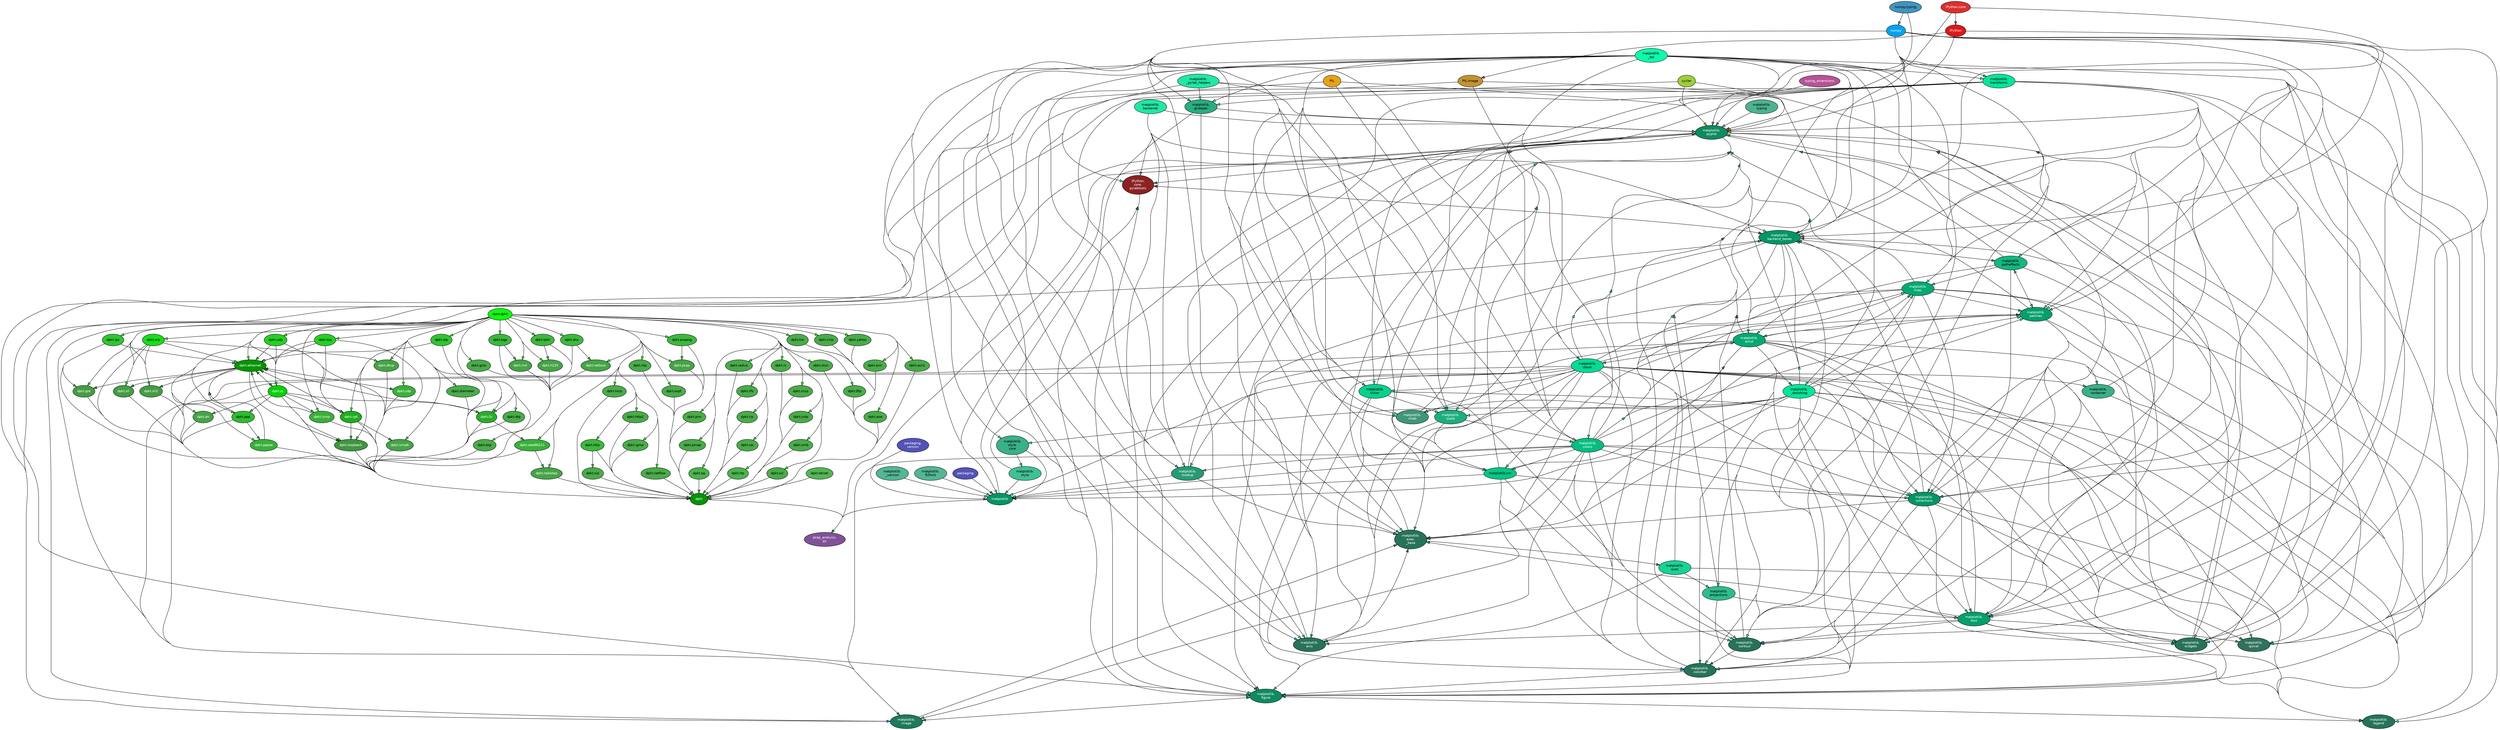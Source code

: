 
digraph G {
    concentrate = true;

    rankdir = TB;
    node [style=filled,fillcolor="#ffffff",fontcolor="#000000",fontname=Helvetica,fontsize=10];

    cycler [fillcolor="#9dce3b"];
    dpkt [fillcolor="#039503",fontcolor="#ffffff"];
    dpkt_ah [fillcolor="#46a446",fontcolor="#ffffff",label="dpkt.ah"];
    dpkt_aim [fillcolor="#49ac49",label="dpkt.aim"];
    dpkt_aoe [fillcolor="#49ac49",label="dpkt.aoe"];
    dpkt_arp [fillcolor="#18dd18",label="dpkt.arp"];
    dpkt_asn1 [fillcolor="#49ac49",label="dpkt.asn1"];
    dpkt_bgp [fillcolor="#3db83d",label="dpkt.bgp"];
    dpkt_cdp [fillcolor="#3ab03a",fontcolor="#ffffff",label="dpkt.cdp"];
    dpkt_dhcp [fillcolor="#46a446",fontcolor="#ffffff",label="dpkt.dhcp"];
    dpkt_diameter [fillcolor="#49ac49",label="dpkt.diameter"];
    dpkt_dns [fillcolor="#3db83d",label="dpkt.dns"];
    dpkt_dpkt [fillcolor="#10f910",label="dpkt.dpkt"];
    dpkt_dtp [fillcolor="#49ac49",label="dpkt.dtp"];
    dpkt_esp [fillcolor="#49ac49",label="dpkt.esp"];
    dpkt_ethernet [fillcolor="#039503",fontcolor="#ffffff",label="dpkt.ethernet"];
    dpkt_gre [fillcolor="#439d43",fontcolor="#ffffff",label="dpkt.gre"];
    dpkt_gzip [fillcolor="#49ac49",label="dpkt.gzip"];
    dpkt_h225 [fillcolor="#46a446",fontcolor="#ffffff",label="dpkt.h225"];
    dpkt_hsrp [fillcolor="#49ac49",label="dpkt.hsrp"];
    dpkt_http [fillcolor="#3db83d",label="dpkt.http"];
    dpkt_http2 [fillcolor="#49ac49",label="dpkt.http2"];
    dpkt_icmp [fillcolor="#3ab03a",fontcolor="#ffffff",label="dpkt.icmp"];
    dpkt_icmp6 [fillcolor="#46a446",fontcolor="#ffffff",label="dpkt.icmp6"];
    dpkt_ieee80211 [fillcolor="#3ab03a",fontcolor="#ffffff",label="dpkt.ieee80211"];
    dpkt_igmp [fillcolor="#49ac49",label="dpkt.igmp"];
    dpkt_ip [fillcolor="#05d105",fontcolor="#ffffff",label="dpkt.ip"];
    dpkt_ip6 [fillcolor="#1eae1e",fontcolor="#ffffff",label="dpkt.ip6"];
    dpkt_ipx [fillcolor="#31c431",label="dpkt.ipx"];
    dpkt_llc [fillcolor="#2bac2b",fontcolor="#ffffff",label="dpkt.llc"];
    dpkt_loopback [fillcolor="#409640",fontcolor="#ffffff",label="dpkt.loopback"];
    dpkt_mrt [fillcolor="#46a446",fontcolor="#ffffff",label="dpkt.mrt"];
    dpkt_netbios [fillcolor="#46a446",fontcolor="#ffffff",label="dpkt.netbios"];
    dpkt_netflow [fillcolor="#49ac49",label="dpkt.netflow"];
    dpkt_ntp [fillcolor="#49ac49",label="dpkt.ntp"];
    dpkt_ospf [fillcolor="#49ac49",label="dpkt.ospf"];
    dpkt_pcap [fillcolor="#46a446",fontcolor="#ffffff",label="dpkt.pcap"];
    dpkt_pcapng [fillcolor="#3db83d",label="dpkt.pcapng"];
    dpkt_pim [fillcolor="#49ac49",label="dpkt.pim"];
    dpkt_pmap [fillcolor="#49ac49",label="dpkt.pmap"];
    dpkt_ppp [fillcolor="#2fbc2f",label="dpkt.ppp"];
    dpkt_pppoe [fillcolor="#3ab03a",fontcolor="#ffffff",label="dpkt.pppoe"];
    dpkt_qq [fillcolor="#4cb34c",label="dpkt.qq"];
    dpkt_radiotap [fillcolor="#46a446",fontcolor="#ffffff",label="dpkt.radiotap"];
    dpkt_radius [fillcolor="#49ac49",label="dpkt.radius"];
    dpkt_rfb [fillcolor="#49ac49",label="dpkt.rfb"];
    dpkt_rip [fillcolor="#49ac49",label="dpkt.rip"];
    dpkt_rpc [fillcolor="#49ac49",label="dpkt.rpc"];
    dpkt_rtp [fillcolor="#4cb34c",label="dpkt.rtp"];
    dpkt_rx [fillcolor="#49ac49",label="dpkt.rx"];
    dpkt_sccp [fillcolor="#49ac49",label="dpkt.sccp"];
    dpkt_sctp [fillcolor="#49ac49",label="dpkt.sctp"];
    dpkt_sip [fillcolor="#49ac49",label="dpkt.sip"];
    dpkt_sll [fillcolor="#439d43",fontcolor="#ffffff",label="dpkt.sll"];
    dpkt_sll2 [fillcolor="#439d43",fontcolor="#ffffff",label="dpkt.sll2"];
    dpkt_smb [fillcolor="#49ac49",label="dpkt.smb"];
    dpkt_ssl [fillcolor="#49ac49",label="dpkt.ssl"];
    dpkt_stp [fillcolor="#31c431",label="dpkt.stp"];
    dpkt_stun [fillcolor="#49ac49",label="dpkt.stun"];
    dpkt_tcp [fillcolor="#24d024",label="dpkt.tcp"];
    dpkt_telnet [fillcolor="#53b653",label="dpkt.telnet"];
    dpkt_tftp [fillcolor="#49ac49",label="dpkt.tftp"];
    dpkt_tns [fillcolor="#49ac49",label="dpkt.tns"];
    dpkt_tpkt [fillcolor="#3db83d",label="dpkt.tpkt"];
    dpkt_udp [fillcolor="#24d024",label="dpkt.udp"];
    dpkt_vrrp [fillcolor="#49ac49",label="dpkt.vrrp"];
    dpkt_yahoo [fillcolor="#49ac49",label="dpkt.yahoo"];
    IPython [fillcolor="#dd1818",fontcolor="#ffffff"];
    IPython_core [fillcolor="#db2f2f",fontcolor="#ffffff",label="IPython.core"];
    IPython_core_pylabtools [fillcolor="#8b2222",fontcolor="#ffffff",label="IPython\.\ncore\.\npylabtools"];
    matplotlib [fillcolor="#039565",fontcolor="#ffffff"];
    matplotlib__api [fillcolor="#10f9ac",label="matplotlib\.\n_api"];
    matplotlib__docstring [fillcolor="#05e59b",label="matplotlib\.\n_docstring"];
    matplotlib__pylab_helpers [fillcolor="#22e7a5",label="matplotlib\.\n_pylab_helpers"];
    matplotlib__version [fillcolor="#53b695",label="matplotlib\.\n_version"];
    matplotlib_artist [fillcolor="#04a972",fontcolor="#ffffff",label="matplotlib\.\nartist"];
    matplotlib_axes [fillcolor="#17d395",label="matplotlib\.\naxes"];
    matplotlib_axes__base [fillcolor="#267359",fontcolor="#ffffff",label="matplotlib\.\naxes\.\n_base"];
    matplotlib_axis [fillcolor="#267359",fontcolor="#ffffff",label="matplotlib\.\naxis"];
    matplotlib_backend_bases [fillcolor="#039565",fontcolor="#ffffff",label="matplotlib\.\nbackend_bases"];
    matplotlib_backends [fillcolor="#22e7a5",label="matplotlib\.\nbackends"];
    matplotlib_cbook [fillcolor="#05db94",label="matplotlib\.\ncbook"];
    matplotlib_cm [fillcolor="#05c786",label="matplotlib.cm"];
    matplotlib_collections [fillcolor="#039565",fontcolor="#ffffff",label="matplotlib\.\ncollections"];
    matplotlib_colorbar [fillcolor="#267359",fontcolor="#ffffff",label="matplotlib\.\ncolorbar"];
    matplotlib_colors [fillcolor="#04bd80",fontcolor="#ffffff",label="matplotlib\.\ncolors"];
    matplotlib_container [fillcolor="#3ab089",label="matplotlib\.\ncontainer"];
    matplotlib_contour [fillcolor="#267359",fontcolor="#ffffff",label="matplotlib\.\ncontour"];
    matplotlib_figure [fillcolor="#0f8a61",fontcolor="#ffffff",label="matplotlib\.\nfigure"];
    matplotlib_ft2font [fillcolor="#53b695",label="matplotlib\.\nft2font"];
    matplotlib_gridspec [fillcolor="#2bac81",label="matplotlib\.\ngridspec"];
    matplotlib_image [fillcolor="#1e7a5c",fontcolor="#ffffff",label="matplotlib\.\nimage"];
    matplotlib_legend [fillcolor="#267359",fontcolor="#ffffff",label="matplotlib\.\nlegend"];
    matplotlib_lines [fillcolor="#04a972",fontcolor="#ffffff",label="matplotlib\.\nlines"];
    matplotlib_mlab [fillcolor="#409679",fontcolor="#ffffff",label="matplotlib\.\nmlab"];
    matplotlib_patches [fillcolor="#049f6b",fontcolor="#ffffff",label="matplotlib\.\npatches"];
    matplotlib_patheffects [fillcolor="#14b881",label="matplotlib\.\npatheffects"];
    matplotlib_projections [fillcolor="#2fbc8d",label="matplotlib\.\nprojections"];
    matplotlib_pyplot [fillcolor="#0f8a61",fontcolor="#ffffff",label="matplotlib\.\npyplot"];
    matplotlib_quiver [fillcolor="#31725c",fontcolor="#ffffff",label="matplotlib\.\nquiver"];
    matplotlib_rcsetup [fillcolor="#269b74",fontcolor="#ffffff",label="matplotlib\.\nrcsetup"];
    matplotlib_scale [fillcolor="#1eae7e",fontcolor="#ffffff",label="matplotlib\.\nscale"];
    matplotlib_style [fillcolor="#40c095",label="matplotlib\.\nstyle"];
    matplotlib_style_core [fillcolor="#3ab089",label="matplotlib\.\nstyle\.\ncore"];
    matplotlib_text [fillcolor="#049f6b",fontcolor="#ffffff",label="matplotlib\.\ntext"];
    matplotlib_ticker [fillcolor="#05d18d",label="matplotlib\.\nticker"];
    matplotlib_transforms [fillcolor="#05e59b",label="matplotlib\.\ntransforms"];
    matplotlib_typing [fillcolor="#4cb391",label="matplotlib\.\ntyping"];
    matplotlib_widgets [fillcolor="#267359",fontcolor="#ffffff",label="matplotlib\.\nwidgets"];
    numpy [fillcolor="#06a1ef",fontcolor="#ffffff"];
    numpy_typing [fillcolor="#4095c0",label="numpy.typing"];
    packaging [fillcolor="#5353b6",fontcolor="#ffffff"];
    packaging_version [fillcolor="#5353b6",fontcolor="#ffffff",label="packaging\.\nversion"];
    pcap_analysis_py [fillcolor="#815299",fontcolor="#ffffff",label="pcap_analysis\.\npy"];
    PIL [fillcolor="#e6a219"];
    PIL_Image [fillcolor="#c49331",label="PIL.Image"];
    typing_extensions [fillcolor="#b65395",fontcolor="#ffffff"];
    cycler -> matplotlib_pyplot [fillcolor="#9dce3b",minlen="2"];
    cycler -> matplotlib_rcsetup [fillcolor="#9dce3b",minlen="2"];
    cycler -> matplotlib_widgets [fillcolor="#9dce3b",minlen="2"];
    dpkt -> pcap_analysis_py [fillcolor="#039503",minlen="2"];
    dpkt_ah -> dpkt [fillcolor="#46a446"];
    dpkt_aim -> dpkt [fillcolor="#49ac49"];
    dpkt_aoe -> dpkt [fillcolor="#49ac49"];
    dpkt_arp -> dpkt [fillcolor="#18dd18"];
    dpkt_arp -> dpkt_dhcp [fillcolor="#18dd18"];
    dpkt_arp -> dpkt_ethernet [fillcolor="#18dd18"];
    dpkt_arp -> dpkt_sll [fillcolor="#18dd18"];
    dpkt_arp -> dpkt_sll2 [fillcolor="#18dd18"];
    dpkt_asn1 -> dpkt [fillcolor="#49ac49"];
    dpkt_bgp -> dpkt [fillcolor="#3db83d"];
    dpkt_bgp -> dpkt_mrt [fillcolor="#3db83d"];
    dpkt_cdp -> dpkt [fillcolor="#3ab03a"];
    dpkt_cdp -> dpkt_ethernet [fillcolor="#3ab03a"];
    dpkt_dhcp -> dpkt [fillcolor="#46a446"];
    dpkt_diameter -> dpkt [fillcolor="#49ac49"];
    dpkt_dns -> dpkt [fillcolor="#3db83d"];
    dpkt_dns -> dpkt_netbios [fillcolor="#3db83d"];
    dpkt_dpkt -> dpkt [fillcolor="#10f910"];
    dpkt_dpkt -> dpkt_ah [fillcolor="#10f910"];
    dpkt_dpkt -> dpkt_aim [fillcolor="#10f910"];
    dpkt_dpkt -> dpkt_aoe [fillcolor="#10f910"];
    dpkt_dpkt -> dpkt_arp [fillcolor="#10f910"];
    dpkt_dpkt -> dpkt_asn1 [fillcolor="#10f910"];
    dpkt_dpkt -> dpkt_bgp [fillcolor="#10f910"];
    dpkt_dpkt -> dpkt_cdp [fillcolor="#10f910"];
    dpkt_dpkt -> dpkt_dhcp [fillcolor="#10f910"];
    dpkt_dpkt -> dpkt_diameter [fillcolor="#10f910"];
    dpkt_dpkt -> dpkt_dns [fillcolor="#10f910"];
    dpkt_dpkt -> dpkt_dtp [fillcolor="#10f910"];
    dpkt_dpkt -> dpkt_esp [fillcolor="#10f910"];
    dpkt_dpkt -> dpkt_ethernet [fillcolor="#10f910"];
    dpkt_dpkt -> dpkt_gre [fillcolor="#10f910"];
    dpkt_dpkt -> dpkt_gzip [fillcolor="#10f910"];
    dpkt_dpkt -> dpkt_h225 [fillcolor="#10f910"];
    dpkt_dpkt -> dpkt_hsrp [fillcolor="#10f910"];
    dpkt_dpkt -> dpkt_http [fillcolor="#10f910"];
    dpkt_dpkt -> dpkt_http2 [fillcolor="#10f910"];
    dpkt_dpkt -> dpkt_icmp [fillcolor="#10f910"];
    dpkt_dpkt -> dpkt_icmp6 [fillcolor="#10f910"];
    dpkt_dpkt -> dpkt_ieee80211 [fillcolor="#10f910"];
    dpkt_dpkt -> dpkt_igmp [fillcolor="#10f910"];
    dpkt_dpkt -> dpkt_ip [fillcolor="#10f910"];
    dpkt_dpkt -> dpkt_ip6 [fillcolor="#10f910"];
    dpkt_dpkt -> dpkt_ipx [fillcolor="#10f910"];
    dpkt_dpkt -> dpkt_llc [fillcolor="#10f910"];
    dpkt_dpkt -> dpkt_loopback [fillcolor="#10f910"];
    dpkt_dpkt -> dpkt_mrt [fillcolor="#10f910"];
    dpkt_dpkt -> dpkt_netbios [fillcolor="#10f910"];
    dpkt_dpkt -> dpkt_netflow [fillcolor="#10f910"];
    dpkt_dpkt -> dpkt_ntp [fillcolor="#10f910"];
    dpkt_dpkt -> dpkt_ospf [fillcolor="#10f910"];
    dpkt_dpkt -> dpkt_pcap [fillcolor="#10f910"];
    dpkt_dpkt -> dpkt_pcapng [fillcolor="#10f910"];
    dpkt_dpkt -> dpkt_pim [fillcolor="#10f910"];
    dpkt_dpkt -> dpkt_pmap [fillcolor="#10f910"];
    dpkt_dpkt -> dpkt_ppp [fillcolor="#10f910"];
    dpkt_dpkt -> dpkt_pppoe [fillcolor="#10f910"];
    dpkt_dpkt -> dpkt_qq [fillcolor="#10f910"];
    dpkt_dpkt -> dpkt_radiotap [fillcolor="#10f910"];
    dpkt_dpkt -> dpkt_radius [fillcolor="#10f910"];
    dpkt_dpkt -> dpkt_rfb [fillcolor="#10f910"];
    dpkt_dpkt -> dpkt_rip [fillcolor="#10f910"];
    dpkt_dpkt -> dpkt_rpc [fillcolor="#10f910"];
    dpkt_dpkt -> dpkt_rtp [fillcolor="#10f910"];
    dpkt_dpkt -> dpkt_rx [fillcolor="#10f910"];
    dpkt_dpkt -> dpkt_sccp [fillcolor="#10f910"];
    dpkt_dpkt -> dpkt_sctp [fillcolor="#10f910"];
    dpkt_dpkt -> dpkt_sll [fillcolor="#10f910"];
    dpkt_dpkt -> dpkt_sll2 [fillcolor="#10f910"];
    dpkt_dpkt -> dpkt_smb [fillcolor="#10f910"];
    dpkt_dpkt -> dpkt_ssl [fillcolor="#10f910"];
    dpkt_dpkt -> dpkt_stp [fillcolor="#10f910"];
    dpkt_dpkt -> dpkt_stun [fillcolor="#10f910"];
    dpkt_dpkt -> dpkt_tcp [fillcolor="#10f910"];
    dpkt_dpkt -> dpkt_tftp [fillcolor="#10f910"];
    dpkt_dpkt -> dpkt_tns [fillcolor="#10f910"];
    dpkt_dpkt -> dpkt_tpkt [fillcolor="#10f910"];
    dpkt_dpkt -> dpkt_udp [fillcolor="#10f910"];
    dpkt_dpkt -> dpkt_vrrp [fillcolor="#10f910"];
    dpkt_dpkt -> dpkt_yahoo [fillcolor="#10f910"];
    dpkt_dtp -> dpkt [fillcolor="#49ac49"];
    dpkt_esp -> dpkt [fillcolor="#49ac49"];
    dpkt_ethernet -> dpkt [fillcolor="#039503"];
    dpkt_ethernet -> dpkt_cdp [fillcolor="#039503"];
    dpkt_ethernet -> dpkt_gre [fillcolor="#039503"];
    dpkt_ethernet -> dpkt_ip [fillcolor="#039503"];
    dpkt_ethernet -> dpkt_ip6 [fillcolor="#039503"];
    dpkt_ethernet -> dpkt_llc [fillcolor="#039503"];
    dpkt_ethernet -> dpkt_loopback [fillcolor="#039503"];
    dpkt_ethernet -> dpkt_sll [fillcolor="#039503"];
    dpkt_ethernet -> dpkt_sll2 [fillcolor="#039503"];
    dpkt_gre -> dpkt [fillcolor="#439d43"];
    dpkt_gzip -> dpkt [fillcolor="#49ac49"];
    dpkt_h225 -> dpkt [fillcolor="#46a446"];
    dpkt_hsrp -> dpkt [fillcolor="#49ac49"];
    dpkt_http -> dpkt [fillcolor="#3db83d"];
    dpkt_http -> dpkt_sip [fillcolor="#3db83d"];
    dpkt_http2 -> dpkt [fillcolor="#49ac49"];
    dpkt_icmp -> dpkt [fillcolor="#3ab03a"];
    dpkt_icmp -> dpkt_ethernet [fillcolor="#3ab03a"];
    dpkt_icmp6 -> dpkt [fillcolor="#46a446"];
    dpkt_ieee80211 -> dpkt [fillcolor="#3ab03a"];
    dpkt_ieee80211 -> dpkt_radiotap [fillcolor="#3ab03a"];
    dpkt_igmp -> dpkt [fillcolor="#49ac49"];
    dpkt_ip -> dpkt [fillcolor="#05d105"];
    dpkt_ip -> dpkt_ah [fillcolor="#05d105"];
    dpkt_ip -> dpkt_ethernet [fillcolor="#05d105"];
    dpkt_ip -> dpkt_icmp [fillcolor="#05d105"];
    dpkt_ip -> dpkt_ip6 [fillcolor="#05d105"];
    dpkt_ip -> dpkt_llc [fillcolor="#05d105"];
    dpkt_ip -> dpkt_loopback [fillcolor="#05d105"];
    dpkt_ip -> dpkt_ppp [fillcolor="#05d105"];
    dpkt_ip6 -> dpkt [fillcolor="#1eae1e"];
    dpkt_ip6 -> dpkt_ethernet [fillcolor="#1eae1e"];
    dpkt_ip6 -> dpkt_icmp6 [fillcolor="#1eae1e"];
    dpkt_ip6 -> dpkt_loopback [fillcolor="#1eae1e"];
    dpkt_ipx -> dpkt [fillcolor="#31c431"];
    dpkt_ipx -> dpkt_ethernet [fillcolor="#31c431"];
    dpkt_ipx -> dpkt_gre [fillcolor="#31c431"];
    dpkt_llc -> dpkt [fillcolor="#2bac2b"];
    dpkt_llc -> dpkt_ethernet [fillcolor="#2bac2b"];
    dpkt_llc -> dpkt_ieee80211 [fillcolor="#2bac2b"];
    dpkt_loopback -> dpkt [fillcolor="#409640"];
    dpkt_mrt -> dpkt [fillcolor="#46a446"];
    dpkt_netbios -> dpkt [fillcolor="#46a446"];
    dpkt_netflow -> dpkt [fillcolor="#49ac49"];
    dpkt_ntp -> dpkt [fillcolor="#49ac49"];
    dpkt_ospf -> dpkt [fillcolor="#49ac49"];
    dpkt_pcap -> dpkt [fillcolor="#46a446"];
    dpkt_pcapng -> dpkt [fillcolor="#3db83d"];
    dpkt_pcapng -> dpkt_pcap [fillcolor="#3db83d"];
    dpkt_pim -> dpkt [fillcolor="#49ac49"];
    dpkt_pmap -> dpkt [fillcolor="#49ac49"];
    dpkt_ppp -> dpkt [fillcolor="#2fbc2f"];
    dpkt_ppp -> dpkt_ethernet [fillcolor="#2fbc2f"];
    dpkt_ppp -> dpkt_pppoe [fillcolor="#2fbc2f"];
    dpkt_pppoe -> dpkt [fillcolor="#3ab03a"];
    dpkt_pppoe -> dpkt_ethernet [fillcolor="#3ab03a"];
    dpkt_qq -> dpkt [fillcolor="#4cb34c"];
    dpkt_radiotap -> dpkt [fillcolor="#46a446"];
    dpkt_radius -> dpkt [fillcolor="#49ac49"];
    dpkt_rfb -> dpkt [fillcolor="#49ac49"];
    dpkt_rip -> dpkt [fillcolor="#49ac49"];
    dpkt_rpc -> dpkt [fillcolor="#49ac49"];
    dpkt_rtp -> dpkt [fillcolor="#4cb34c"];
    dpkt_rx -> dpkt [fillcolor="#49ac49"];
    dpkt_sccp -> dpkt [fillcolor="#49ac49"];
    dpkt_sctp -> dpkt [fillcolor="#49ac49"];
    dpkt_sip -> dpkt [fillcolor="#49ac49"];
    dpkt_sll -> dpkt [fillcolor="#439d43"];
    dpkt_sll2 -> dpkt [fillcolor="#439d43"];
    dpkt_smb -> dpkt [fillcolor="#49ac49"];
    dpkt_ssl -> dpkt [fillcolor="#49ac49"];
    dpkt_stp -> dpkt [fillcolor="#31c431"];
    dpkt_stp -> dpkt_ethernet [fillcolor="#31c431"];
    dpkt_stp -> dpkt_llc [fillcolor="#31c431"];
    dpkt_stun -> dpkt [fillcolor="#49ac49"];
    dpkt_tcp -> dpkt [fillcolor="#24d024"];
    dpkt_tcp -> dpkt_ethernet [fillcolor="#24d024"];
    dpkt_tcp -> dpkt_ip [fillcolor="#24d024"];
    dpkt_tcp -> dpkt_ip6 [fillcolor="#24d024"];
    dpkt_telnet -> dpkt [fillcolor="#53b653"];
    dpkt_tftp -> dpkt [fillcolor="#49ac49"];
    dpkt_tns -> dpkt [fillcolor="#49ac49"];
    dpkt_tpkt -> dpkt [fillcolor="#3db83d"];
    dpkt_tpkt -> dpkt_h225 [fillcolor="#3db83d"];
    dpkt_udp -> dpkt [fillcolor="#24d024"];
    dpkt_udp -> dpkt_ethernet [fillcolor="#24d024"];
    dpkt_udp -> dpkt_ip [fillcolor="#24d024"];
    dpkt_udp -> dpkt_ip6 [fillcolor="#24d024"];
    dpkt_vrrp -> dpkt [fillcolor="#49ac49"];
    dpkt_yahoo -> dpkt [fillcolor="#49ac49"];
    IPython -> matplotlib_backend_bases [fillcolor="#dd1818",minlen="2"];
    IPython -> matplotlib_pyplot [fillcolor="#dd1818",minlen="2"];
    IPython -> PIL_Image [fillcolor="#dd1818",minlen="2"];
    IPython_core -> IPython [fillcolor="#db2f2f"];
    IPython_core -> matplotlib_backend_bases [fillcolor="#db2f2f",minlen="2"];
    IPython_core -> matplotlib_pyplot [fillcolor="#db2f2f",minlen="2"];
    IPython_core_pylabtools -> matplotlib_backend_bases [fillcolor="#8b2222",minlen="3"];
    IPython_core_pylabtools -> matplotlib_pyplot [fillcolor="#8b2222",minlen="3"];
    matplotlib -> IPython_core_pylabtools [fillcolor="#039565",minlen="3"];
    matplotlib -> pcap_analysis_py [fillcolor="#039565",minlen="2"];
    matplotlib__api -> matplotlib [fillcolor="#10f9ac"];
    matplotlib__api -> matplotlib__docstring [fillcolor="#10f9ac"];
    matplotlib__api -> matplotlib_artist [fillcolor="#10f9ac"];
    matplotlib__api -> matplotlib_axes__base [fillcolor="#10f9ac",minlen="2"];
    matplotlib__api -> matplotlib_axis [fillcolor="#10f9ac"];
    matplotlib__api -> matplotlib_backend_bases [fillcolor="#10f9ac"];
    matplotlib__api -> matplotlib_cbook [fillcolor="#10f9ac"];
    matplotlib__api -> matplotlib_cm [fillcolor="#10f9ac"];
    matplotlib__api -> matplotlib_collections [fillcolor="#10f9ac"];
    matplotlib__api -> matplotlib_colorbar [fillcolor="#10f9ac"];
    matplotlib__api -> matplotlib_colors [fillcolor="#10f9ac"];
    matplotlib__api -> matplotlib_contour [fillcolor="#10f9ac"];
    matplotlib__api -> matplotlib_figure [fillcolor="#10f9ac"];
    matplotlib__api -> matplotlib_gridspec [fillcolor="#10f9ac"];
    matplotlib__api -> matplotlib_image [fillcolor="#10f9ac"];
    matplotlib__api -> matplotlib_legend [fillcolor="#10f9ac"];
    matplotlib__api -> matplotlib_lines [fillcolor="#10f9ac"];
    matplotlib__api -> matplotlib_mlab [fillcolor="#10f9ac"];
    matplotlib__api -> matplotlib_patches [fillcolor="#10f9ac"];
    matplotlib__api -> matplotlib_pyplot [fillcolor="#10f9ac"];
    matplotlib__api -> matplotlib_quiver [fillcolor="#10f9ac"];
    matplotlib__api -> matplotlib_rcsetup [fillcolor="#10f9ac"];
    matplotlib__api -> matplotlib_scale [fillcolor="#10f9ac"];
    matplotlib__api -> matplotlib_style_core [fillcolor="#10f9ac",minlen="2"];
    matplotlib__api -> matplotlib_text [fillcolor="#10f9ac"];
    matplotlib__api -> matplotlib_ticker [fillcolor="#10f9ac"];
    matplotlib__api -> matplotlib_transforms [fillcolor="#10f9ac"];
    matplotlib__api -> matplotlib_widgets [fillcolor="#10f9ac"];
    matplotlib__docstring -> matplotlib [fillcolor="#05e59b"];
    matplotlib__docstring -> matplotlib_axes__base [fillcolor="#05e59b",minlen="2"];
    matplotlib__docstring -> matplotlib_backend_bases [fillcolor="#05e59b"];
    matplotlib__docstring -> matplotlib_collections [fillcolor="#05e59b"];
    matplotlib__docstring -> matplotlib_colorbar [fillcolor="#05e59b"];
    matplotlib__docstring -> matplotlib_contour [fillcolor="#05e59b"];
    matplotlib__docstring -> matplotlib_figure [fillcolor="#05e59b"];
    matplotlib__docstring -> matplotlib_legend [fillcolor="#05e59b"];
    matplotlib__docstring -> matplotlib_lines [fillcolor="#05e59b"];
    matplotlib__docstring -> matplotlib_mlab [fillcolor="#05e59b"];
    matplotlib__docstring -> matplotlib_patches [fillcolor="#05e59b"];
    matplotlib__docstring -> matplotlib_projections [fillcolor="#05e59b"];
    matplotlib__docstring -> matplotlib_pyplot [fillcolor="#05e59b"];
    matplotlib__docstring -> matplotlib_quiver [fillcolor="#05e59b"];
    matplotlib__docstring -> matplotlib_scale [fillcolor="#05e59b"];
    matplotlib__docstring -> matplotlib_style_core [fillcolor="#05e59b",minlen="2"];
    matplotlib__docstring -> matplotlib_text [fillcolor="#05e59b"];
    matplotlib__docstring -> matplotlib_widgets [fillcolor="#05e59b"];
    matplotlib__pylab_helpers -> IPython_core_pylabtools [fillcolor="#22e7a5",minlen="3"];
    matplotlib__pylab_helpers -> matplotlib_backend_bases [fillcolor="#22e7a5"];
    matplotlib__pylab_helpers -> matplotlib_figure [fillcolor="#22e7a5"];
    matplotlib__pylab_helpers -> matplotlib_gridspec [fillcolor="#22e7a5"];
    matplotlib__pylab_helpers -> matplotlib_pyplot [fillcolor="#22e7a5"];
    matplotlib__version -> matplotlib [fillcolor="#53b695"];
    matplotlib_artist -> matplotlib__docstring [fillcolor="#04a972"];
    matplotlib_artist -> matplotlib_axes__base [fillcolor="#04a972",minlen="2"];
    matplotlib_artist -> matplotlib_axis [fillcolor="#04a972"];
    matplotlib_artist -> matplotlib_cbook [fillcolor="#04a972"];
    matplotlib_artist -> matplotlib_collections [fillcolor="#04a972"];
    matplotlib_artist -> matplotlib_colorbar [fillcolor="#04a972"];
    matplotlib_artist -> matplotlib_container [fillcolor="#04a972"];
    matplotlib_artist -> matplotlib_figure [fillcolor="#04a972"];
    matplotlib_artist -> matplotlib_image [fillcolor="#04a972"];
    matplotlib_artist -> matplotlib_legend [fillcolor="#04a972"];
    matplotlib_artist -> matplotlib_lines [fillcolor="#04a972"];
    matplotlib_artist -> matplotlib_patches [fillcolor="#04a972"];
    matplotlib_artist -> matplotlib_pyplot [fillcolor="#04a972"];
    matplotlib_artist -> matplotlib_quiver [fillcolor="#04a972"];
    matplotlib_artist -> matplotlib_text [fillcolor="#04a972"];
    matplotlib_axes -> matplotlib_figure [fillcolor="#17d395"];
    matplotlib_axes -> matplotlib_legend [fillcolor="#17d395"];
    matplotlib_axes -> matplotlib_projections [fillcolor="#17d395"];
    matplotlib_axes -> matplotlib_pyplot [fillcolor="#17d395"];
    matplotlib_axes__base -> matplotlib_axes [fillcolor="#267359",weight="2"];
    matplotlib_axes__base -> matplotlib_pyplot [fillcolor="#267359",minlen="2"];
    matplotlib_axis -> matplotlib_axes__base [fillcolor="#267359",minlen="2"];
    matplotlib_axis -> matplotlib_pyplot [fillcolor="#267359"];
    matplotlib_backend_bases -> IPython_core_pylabtools [fillcolor="#039565",minlen="3"];
    matplotlib_backend_bases -> matplotlib_artist [fillcolor="#039565"];
    matplotlib_backend_bases -> matplotlib_contour [fillcolor="#039565"];
    matplotlib_backend_bases -> matplotlib_figure [fillcolor="#039565"];
    matplotlib_backend_bases -> matplotlib_image [fillcolor="#039565"];
    matplotlib_backend_bases -> matplotlib_patheffects [fillcolor="#039565"];
    matplotlib_backend_bases -> matplotlib_pyplot [fillcolor="#039565"];
    matplotlib_backends -> IPython_core_pylabtools [fillcolor="#22e7a5",minlen="3"];
    matplotlib_backends -> matplotlib_backend_bases [fillcolor="#22e7a5"];
    matplotlib_backends -> matplotlib_figure [fillcolor="#22e7a5"];
    matplotlib_backends -> matplotlib_pyplot [fillcolor="#22e7a5"];
    matplotlib_backends -> matplotlib_rcsetup [fillcolor="#22e7a5"];
    matplotlib_cbook -> matplotlib [fillcolor="#05db94"];
    matplotlib_cbook -> matplotlib_artist [fillcolor="#05db94"];
    matplotlib_cbook -> matplotlib_axes__base [fillcolor="#05db94",minlen="2"];
    matplotlib_cbook -> matplotlib_axis [fillcolor="#05db94"];
    matplotlib_cbook -> matplotlib_backend_bases [fillcolor="#05db94"];
    matplotlib_cbook -> matplotlib_cm [fillcolor="#05db94"];
    matplotlib_cbook -> matplotlib_collections [fillcolor="#05db94"];
    matplotlib_cbook -> matplotlib_colorbar [fillcolor="#05db94"];
    matplotlib_cbook -> matplotlib_colors [fillcolor="#05db94"];
    matplotlib_cbook -> matplotlib_container [fillcolor="#05db94"];
    matplotlib_cbook -> matplotlib_contour [fillcolor="#05db94"];
    matplotlib_cbook -> matplotlib_figure [fillcolor="#05db94"];
    matplotlib_cbook -> matplotlib_image [fillcolor="#05db94"];
    matplotlib_cbook -> matplotlib_legend [fillcolor="#05db94"];
    matplotlib_cbook -> matplotlib_lines [fillcolor="#05db94"];
    matplotlib_cbook -> matplotlib_mlab [fillcolor="#05db94"];
    matplotlib_cbook -> matplotlib_patches [fillcolor="#05db94"];
    matplotlib_cbook -> matplotlib_pyplot [fillcolor="#05db94"];
    matplotlib_cbook -> matplotlib_quiver [fillcolor="#05db94"];
    matplotlib_cbook -> matplotlib_rcsetup [fillcolor="#05db94"];
    matplotlib_cbook -> matplotlib_text [fillcolor="#05db94"];
    matplotlib_cbook -> matplotlib_ticker [fillcolor="#05db94"];
    matplotlib_cbook -> matplotlib_widgets [fillcolor="#05db94"];
    matplotlib_cm -> matplotlib [fillcolor="#05c786"];
    matplotlib_cm -> matplotlib_artist [fillcolor="#05c786"];
    matplotlib_cm -> matplotlib_collections [fillcolor="#05c786"];
    matplotlib_cm -> matplotlib_colorbar [fillcolor="#05c786"];
    matplotlib_cm -> matplotlib_contour [fillcolor="#05c786"];
    matplotlib_cm -> matplotlib_image [fillcolor="#05c786"];
    matplotlib_cm -> matplotlib_pyplot [fillcolor="#05c786"];
    matplotlib_collections -> matplotlib_axes__base [fillcolor="#039565",minlen="2"];
    matplotlib_collections -> matplotlib_backend_bases [fillcolor="#039565"];
    matplotlib_collections -> matplotlib_colorbar [fillcolor="#039565"];
    matplotlib_collections -> matplotlib_contour [fillcolor="#039565"];
    matplotlib_collections -> matplotlib_legend [fillcolor="#039565"];
    matplotlib_collections -> matplotlib_pyplot [fillcolor="#039565"];
    matplotlib_collections -> matplotlib_quiver [fillcolor="#039565"];
    matplotlib_collections -> matplotlib_widgets [fillcolor="#039565"];
    matplotlib_colorbar -> matplotlib_figure [fillcolor="#267359"];
    matplotlib_colorbar -> matplotlib_pyplot [fillcolor="#267359"];
    matplotlib_colors -> matplotlib [fillcolor="#04bd80"];
    matplotlib_colors -> matplotlib_artist [fillcolor="#04bd80"];
    matplotlib_colors -> matplotlib_axes__base [fillcolor="#04bd80",minlen="2"];
    matplotlib_colors -> matplotlib_axis [fillcolor="#04bd80"];
    matplotlib_colors -> matplotlib_backend_bases [fillcolor="#04bd80"];
    matplotlib_colors -> matplotlib_cm [fillcolor="#04bd80"];
    matplotlib_colors -> matplotlib_collections [fillcolor="#04bd80"];
    matplotlib_colors -> matplotlib_colorbar [fillcolor="#04bd80"];
    matplotlib_colors -> matplotlib_contour [fillcolor="#04bd80"];
    matplotlib_colors -> matplotlib_image [fillcolor="#04bd80"];
    matplotlib_colors -> matplotlib_legend [fillcolor="#04bd80"];
    matplotlib_colors -> matplotlib_lines [fillcolor="#04bd80"];
    matplotlib_colors -> matplotlib_patches [fillcolor="#04bd80"];
    matplotlib_colors -> matplotlib_patheffects [fillcolor="#04bd80"];
    matplotlib_colors -> matplotlib_pyplot [fillcolor="#04bd80"];
    matplotlib_colors -> matplotlib_rcsetup [fillcolor="#04bd80"];
    matplotlib_colors -> matplotlib_widgets [fillcolor="#04bd80"];
    matplotlib_container -> matplotlib_legend [fillcolor="#3ab089"];
    matplotlib_container -> matplotlib_pyplot [fillcolor="#3ab089"];
    matplotlib_contour -> matplotlib_colorbar [fillcolor="#267359"];
    matplotlib_contour -> matplotlib_pyplot [fillcolor="#267359"];
    matplotlib_figure -> IPython_core_pylabtools [fillcolor="#0f8a61",minlen="3"];
    matplotlib_figure -> matplotlib_backend_bases [fillcolor="#0f8a61"];
    matplotlib_figure -> matplotlib_image [fillcolor="#0f8a61"];
    matplotlib_figure -> matplotlib_legend [fillcolor="#0f8a61"];
    matplotlib_figure -> matplotlib_pyplot [fillcolor="#0f8a61"];
    matplotlib_ft2font -> matplotlib [fillcolor="#53b695"];
    matplotlib_gridspec -> matplotlib_axes__base [fillcolor="#2bac81",minlen="2"];
    matplotlib_gridspec -> matplotlib_figure [fillcolor="#2bac81"];
    matplotlib_gridspec -> matplotlib_pyplot [fillcolor="#2bac81"];
    matplotlib_image -> matplotlib_axes__base [fillcolor="#1e7a5c",minlen="2"];
    matplotlib_image -> matplotlib_figure [fillcolor="#1e7a5c"];
    matplotlib_image -> matplotlib_pyplot [fillcolor="#1e7a5c"];
    matplotlib_legend -> matplotlib_figure [fillcolor="#267359"];
    matplotlib_legend -> matplotlib_pyplot [fillcolor="#267359"];
    matplotlib_lines -> matplotlib_axes__base [fillcolor="#04a972",minlen="2"];
    matplotlib_lines -> matplotlib_axis [fillcolor="#04a972"];
    matplotlib_lines -> matplotlib_collections [fillcolor="#04a972"];
    matplotlib_lines -> matplotlib_contour [fillcolor="#04a972"];
    matplotlib_lines -> matplotlib_legend [fillcolor="#04a972"];
    matplotlib_lines -> matplotlib_patches [fillcolor="#04a972"];
    matplotlib_lines -> matplotlib_pyplot [fillcolor="#04a972"];
    matplotlib_lines -> matplotlib_widgets [fillcolor="#04a972"];
    matplotlib_mlab -> matplotlib_pyplot [fillcolor="#409679"];
    matplotlib_patches -> matplotlib_artist [fillcolor="#049f6b"];
    matplotlib_patches -> matplotlib_axes__base [fillcolor="#049f6b",minlen="2"];
    matplotlib_patches -> matplotlib_colorbar [fillcolor="#049f6b"];
    matplotlib_patches -> matplotlib_contour [fillcolor="#049f6b"];
    matplotlib_patches -> matplotlib_figure [fillcolor="#049f6b"];
    matplotlib_patches -> matplotlib_legend [fillcolor="#049f6b"];
    matplotlib_patches -> matplotlib_patheffects [fillcolor="#049f6b"];
    matplotlib_patches -> matplotlib_pyplot [fillcolor="#049f6b"];
    matplotlib_patches -> matplotlib_quiver [fillcolor="#049f6b"];
    matplotlib_patches -> matplotlib_text [fillcolor="#049f6b"];
    matplotlib_patches -> matplotlib_widgets [fillcolor="#049f6b"];
    matplotlib_patheffects -> matplotlib_collections [fillcolor="#14b881"];
    matplotlib_patheffects -> matplotlib_lines [fillcolor="#14b881"];
    matplotlib_patheffects -> matplotlib_patches [fillcolor="#14b881"];
    matplotlib_patheffects -> matplotlib_pyplot [fillcolor="#14b881"];
    matplotlib_patheffects -> matplotlib_text [fillcolor="#14b881"];
    matplotlib_projections -> matplotlib_figure [fillcolor="#2fbc8d"];
    matplotlib_projections -> matplotlib_pyplot [fillcolor="#2fbc8d"];
    matplotlib_projections -> matplotlib_text [fillcolor="#2fbc8d"];
    matplotlib_pyplot -> IPython_core_pylabtools [fillcolor="#0f8a61",minlen="3"];
    matplotlib_pyplot -> matplotlib [fillcolor="#0f8a61"];
    matplotlib_pyplot -> matplotlib_figure [fillcolor="#0f8a61"];
    matplotlib_pyplot -> matplotlib_image [fillcolor="#0f8a61"];
    matplotlib_pyplot -> pcap_analysis_py [fillcolor="#0f8a61",minlen="2"];
    matplotlib_quiver -> matplotlib_pyplot [fillcolor="#31725c"];
    matplotlib_rcsetup -> matplotlib [fillcolor="#269b74"];
    matplotlib_rcsetup -> matplotlib_axes__base [fillcolor="#269b74",minlen="2"];
    matplotlib_rcsetup -> matplotlib_pyplot [fillcolor="#269b74"];
    matplotlib_scale -> matplotlib_axis [fillcolor="#1eae7e"];
    matplotlib_scale -> matplotlib_cm [fillcolor="#1eae7e"];
    matplotlib_scale -> matplotlib_colors [fillcolor="#1eae7e"];
    matplotlib_scale -> matplotlib_pyplot [fillcolor="#1eae7e"];
    matplotlib_style -> matplotlib [fillcolor="#40c095"];
    matplotlib_style -> matplotlib_pyplot [fillcolor="#40c095"];
    matplotlib_style_core -> matplotlib [fillcolor="#3ab089",minlen="2"];
    matplotlib_style_core -> matplotlib_style [fillcolor="#3ab089",weight="2"];
    matplotlib_text -> matplotlib_axes__base [fillcolor="#049f6b",minlen="2"];
    matplotlib_text -> matplotlib_axis [fillcolor="#049f6b"];
    matplotlib_text -> matplotlib_backend_bases [fillcolor="#049f6b"];
    matplotlib_text -> matplotlib_contour [fillcolor="#049f6b"];
    matplotlib_text -> matplotlib_figure [fillcolor="#049f6b"];
    matplotlib_text -> matplotlib_legend [fillcolor="#049f6b"];
    matplotlib_text -> matplotlib_pyplot [fillcolor="#049f6b"];
    matplotlib_text -> matplotlib_quiver [fillcolor="#049f6b"];
    matplotlib_text -> matplotlib_widgets [fillcolor="#049f6b"];
    matplotlib_ticker -> matplotlib_axes__base [fillcolor="#05d18d",minlen="2"];
    matplotlib_ticker -> matplotlib_axis [fillcolor="#05d18d"];
    matplotlib_ticker -> matplotlib_colorbar [fillcolor="#05d18d"];
    matplotlib_ticker -> matplotlib_contour [fillcolor="#05d18d"];
    matplotlib_ticker -> matplotlib_pyplot [fillcolor="#05d18d"];
    matplotlib_ticker -> matplotlib_scale [fillcolor="#05d18d"];
    matplotlib_ticker -> matplotlib_widgets [fillcolor="#05d18d"];
    matplotlib_transforms -> matplotlib_artist [fillcolor="#05e59b"];
    matplotlib_transforms -> matplotlib_axes__base [fillcolor="#05e59b",minlen="2"];
    matplotlib_transforms -> matplotlib_axis [fillcolor="#05e59b"];
    matplotlib_transforms -> matplotlib_backend_bases [fillcolor="#05e59b"];
    matplotlib_transforms -> matplotlib_collections [fillcolor="#05e59b"];
    matplotlib_transforms -> matplotlib_colorbar [fillcolor="#05e59b"];
    matplotlib_transforms -> matplotlib_contour [fillcolor="#05e59b"];
    matplotlib_transforms -> matplotlib_figure [fillcolor="#05e59b"];
    matplotlib_transforms -> matplotlib_gridspec [fillcolor="#05e59b"];
    matplotlib_transforms -> matplotlib_image [fillcolor="#05e59b"];
    matplotlib_transforms -> matplotlib_legend [fillcolor="#05e59b"];
    matplotlib_transforms -> matplotlib_lines [fillcolor="#05e59b"];
    matplotlib_transforms -> matplotlib_patches [fillcolor="#05e59b"];
    matplotlib_transforms -> matplotlib_patheffects [fillcolor="#05e59b"];
    matplotlib_transforms -> matplotlib_pyplot [fillcolor="#05e59b"];
    matplotlib_transforms -> matplotlib_quiver [fillcolor="#05e59b"];
    matplotlib_transforms -> matplotlib_scale [fillcolor="#05e59b"];
    matplotlib_transforms -> matplotlib_text [fillcolor="#05e59b"];
    matplotlib_transforms -> matplotlib_ticker [fillcolor="#05e59b"];
    matplotlib_transforms -> matplotlib_widgets [fillcolor="#05e59b"];
    matplotlib_typing -> matplotlib_pyplot [fillcolor="#4cb391"];
    matplotlib_widgets -> matplotlib_backend_bases [fillcolor="#267359"];
    matplotlib_widgets -> matplotlib_pyplot [fillcolor="#267359"];
    numpy -> matplotlib_artist [fillcolor="#06a1ef",minlen="2"];
    numpy -> matplotlib_axes__base [fillcolor="#06a1ef",minlen="3"];
    numpy -> matplotlib_axis [fillcolor="#06a1ef",minlen="2"];
    numpy -> matplotlib_backend_bases [fillcolor="#06a1ef",minlen="2"];
    numpy -> matplotlib_cbook [fillcolor="#06a1ef",minlen="2"];
    numpy -> matplotlib_cm [fillcolor="#06a1ef",minlen="2"];
    numpy -> matplotlib_collections [fillcolor="#06a1ef",minlen="2"];
    numpy -> matplotlib_colorbar [fillcolor="#06a1ef",minlen="2"];
    numpy -> matplotlib_colors [fillcolor="#06a1ef",minlen="2"];
    numpy -> matplotlib_contour [fillcolor="#06a1ef",minlen="2"];
    numpy -> matplotlib_figure [fillcolor="#06a1ef",minlen="2"];
    numpy -> matplotlib_gridspec [fillcolor="#06a1ef",minlen="2"];
    numpy -> matplotlib_image [fillcolor="#06a1ef",minlen="2"];
    numpy -> matplotlib_legend [fillcolor="#06a1ef",minlen="2"];
    numpy -> matplotlib_lines [fillcolor="#06a1ef",minlen="2"];
    numpy -> matplotlib_mlab [fillcolor="#06a1ef",minlen="2"];
    numpy -> matplotlib_patches [fillcolor="#06a1ef",minlen="2"];
    numpy -> matplotlib_patheffects [fillcolor="#06a1ef",minlen="2"];
    numpy -> matplotlib_pyplot [fillcolor="#06a1ef",minlen="2"];
    numpy -> matplotlib_quiver [fillcolor="#06a1ef",minlen="2"];
    numpy -> matplotlib_rcsetup [fillcolor="#06a1ef",minlen="2"];
    numpy -> matplotlib_scale [fillcolor="#06a1ef",minlen="2"];
    numpy -> matplotlib_text [fillcolor="#06a1ef",minlen="2"];
    numpy -> matplotlib_ticker [fillcolor="#06a1ef",minlen="2"];
    numpy -> matplotlib_transforms [fillcolor="#06a1ef",minlen="2"];
    numpy -> matplotlib_widgets [fillcolor="#06a1ef",minlen="2"];
    numpy_typing -> matplotlib_pyplot [fillcolor="#4095c0",minlen="2"];
    numpy_typing -> numpy [fillcolor="#4095c0"];
    packaging -> matplotlib [fillcolor="#5353b6"];
    packaging_version -> matplotlib [fillcolor="#5353b6",minlen="2"];
    PIL -> matplotlib_colors [fillcolor="#e6a219",minlen="2"];
    PIL -> matplotlib_image [fillcolor="#e6a219",minlen="2"];
    PIL -> matplotlib_pyplot [fillcolor="#e6a219",minlen="2"];
    PIL_Image -> matplotlib_colors [fillcolor="#c49331",minlen="2"];
    PIL_Image -> matplotlib_image [fillcolor="#c49331",minlen="2"];
    PIL_Image -> matplotlib_pyplot [fillcolor="#c49331",minlen="2"];
    typing_extensions -> matplotlib_pyplot [fillcolor="#b65395",minlen="2"];
}

